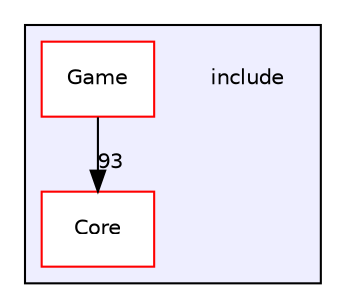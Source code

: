 digraph "include" {
  compound=true
  node [ fontsize="10", fontname="Helvetica"];
  edge [ labelfontsize="10", labelfontname="Helvetica"];
  subgraph clusterdir_d44c64559bbebec7f509842c48db8b23 {
    graph [ bgcolor="#eeeeff", pencolor="black", label="" URL="dir_d44c64559bbebec7f509842c48db8b23.html"];
    dir_d44c64559bbebec7f509842c48db8b23 [shape=plaintext label="include"];
    dir_8213943ce0b792be39d34390845932ae [shape=box label="Core" color="red" fillcolor="white" style="filled" URL="dir_8213943ce0b792be39d34390845932ae.html"];
    dir_42f88387b2411e5d672af5da212cf282 [shape=box label="Game" color="red" fillcolor="white" style="filled" URL="dir_42f88387b2411e5d672af5da212cf282.html"];
  }
  dir_42f88387b2411e5d672af5da212cf282->dir_8213943ce0b792be39d34390845932ae [headlabel="93", labeldistance=1.5 headhref="dir_000009_000001.html"];
}
